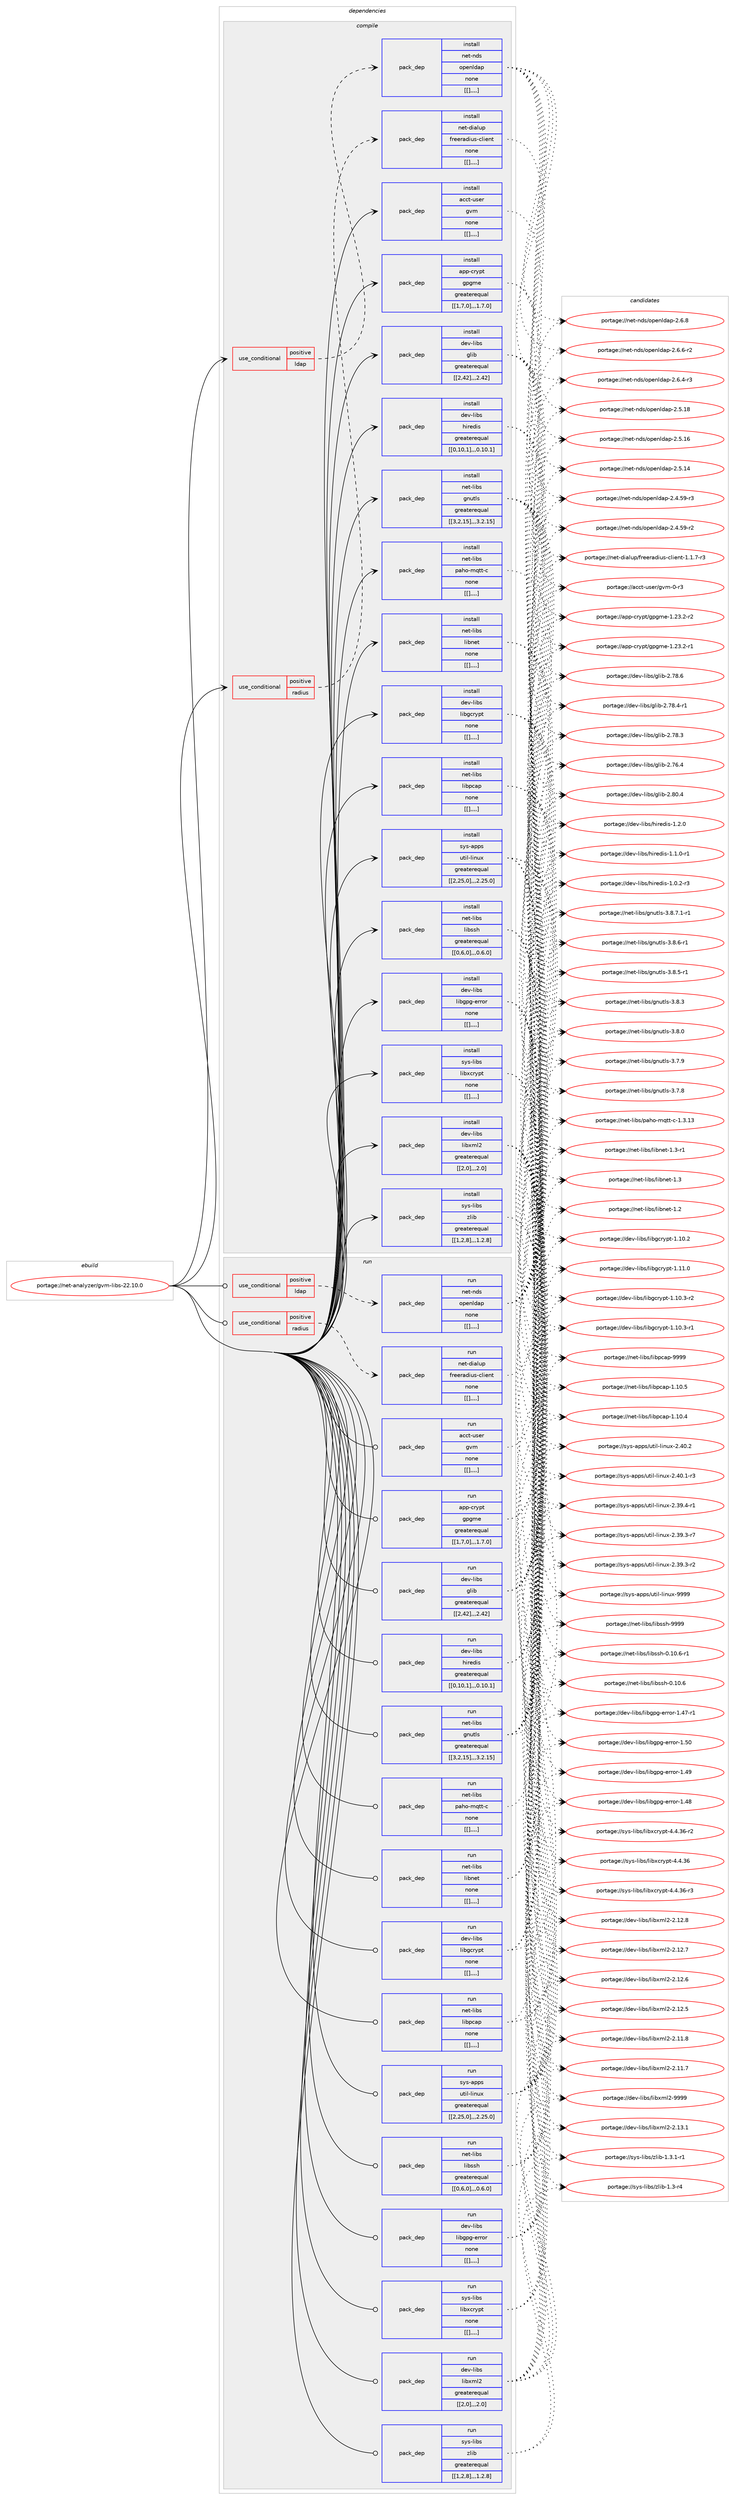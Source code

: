 digraph prolog {

# *************
# Graph options
# *************

newrank=true;
concentrate=true;
compound=true;
graph [rankdir=LR,fontname=Helvetica,fontsize=10,ranksep=1.5];#, ranksep=2.5, nodesep=0.2];
edge  [arrowhead=vee];
node  [fontname=Helvetica,fontsize=10];

# **********
# The ebuild
# **********

subgraph cluster_leftcol {
color=gray;
label=<<i>ebuild</i>>;
id [label="portage://net-analyzer/gvm-libs-22.10.0", color=red, width=4, href="../net-analyzer/gvm-libs-22.10.0.svg"];
}

# ****************
# The dependencies
# ****************

subgraph cluster_midcol {
color=gray;
label=<<i>dependencies</i>>;
subgraph cluster_compile {
fillcolor="#eeeeee";
style=filled;
label=<<i>compile</i>>;
subgraph cond91432 {
dependency355752 [label=<<TABLE BORDER="0" CELLBORDER="1" CELLSPACING="0" CELLPADDING="4"><TR><TD ROWSPAN="3" CELLPADDING="10">use_conditional</TD></TR><TR><TD>positive</TD></TR><TR><TD>ldap</TD></TR></TABLE>>, shape=none, color=red];
subgraph pack261611 {
dependency355753 [label=<<TABLE BORDER="0" CELLBORDER="1" CELLSPACING="0" CELLPADDING="4" WIDTH="220"><TR><TD ROWSPAN="6" CELLPADDING="30">pack_dep</TD></TR><TR><TD WIDTH="110">install</TD></TR><TR><TD>net-nds</TD></TR><TR><TD>openldap</TD></TR><TR><TD>none</TD></TR><TR><TD>[[],,,,]</TD></TR></TABLE>>, shape=none, color=blue];
}
dependency355752:e -> dependency355753:w [weight=20,style="dashed",arrowhead="vee"];
}
id:e -> dependency355752:w [weight=20,style="solid",arrowhead="vee"];
subgraph cond91433 {
dependency355754 [label=<<TABLE BORDER="0" CELLBORDER="1" CELLSPACING="0" CELLPADDING="4"><TR><TD ROWSPAN="3" CELLPADDING="10">use_conditional</TD></TR><TR><TD>positive</TD></TR><TR><TD>radius</TD></TR></TABLE>>, shape=none, color=red];
subgraph pack261612 {
dependency355755 [label=<<TABLE BORDER="0" CELLBORDER="1" CELLSPACING="0" CELLPADDING="4" WIDTH="220"><TR><TD ROWSPAN="6" CELLPADDING="30">pack_dep</TD></TR><TR><TD WIDTH="110">install</TD></TR><TR><TD>net-dialup</TD></TR><TR><TD>freeradius-client</TD></TR><TR><TD>none</TD></TR><TR><TD>[[],,,,]</TD></TR></TABLE>>, shape=none, color=blue];
}
dependency355754:e -> dependency355755:w [weight=20,style="dashed",arrowhead="vee"];
}
id:e -> dependency355754:w [weight=20,style="solid",arrowhead="vee"];
subgraph pack261613 {
dependency355756 [label=<<TABLE BORDER="0" CELLBORDER="1" CELLSPACING="0" CELLPADDING="4" WIDTH="220"><TR><TD ROWSPAN="6" CELLPADDING="30">pack_dep</TD></TR><TR><TD WIDTH="110">install</TD></TR><TR><TD>acct-user</TD></TR><TR><TD>gvm</TD></TR><TR><TD>none</TD></TR><TR><TD>[[],,,,]</TD></TR></TABLE>>, shape=none, color=blue];
}
id:e -> dependency355756:w [weight=20,style="solid",arrowhead="vee"];
subgraph pack261614 {
dependency355757 [label=<<TABLE BORDER="0" CELLBORDER="1" CELLSPACING="0" CELLPADDING="4" WIDTH="220"><TR><TD ROWSPAN="6" CELLPADDING="30">pack_dep</TD></TR><TR><TD WIDTH="110">install</TD></TR><TR><TD>app-crypt</TD></TR><TR><TD>gpgme</TD></TR><TR><TD>greaterequal</TD></TR><TR><TD>[[1,7,0],,,1.7.0]</TD></TR></TABLE>>, shape=none, color=blue];
}
id:e -> dependency355757:w [weight=20,style="solid",arrowhead="vee"];
subgraph pack261615 {
dependency355758 [label=<<TABLE BORDER="0" CELLBORDER="1" CELLSPACING="0" CELLPADDING="4" WIDTH="220"><TR><TD ROWSPAN="6" CELLPADDING="30">pack_dep</TD></TR><TR><TD WIDTH="110">install</TD></TR><TR><TD>dev-libs</TD></TR><TR><TD>glib</TD></TR><TR><TD>greaterequal</TD></TR><TR><TD>[[2,42],,,2.42]</TD></TR></TABLE>>, shape=none, color=blue];
}
id:e -> dependency355758:w [weight=20,style="solid",arrowhead="vee"];
subgraph pack261616 {
dependency355759 [label=<<TABLE BORDER="0" CELLBORDER="1" CELLSPACING="0" CELLPADDING="4" WIDTH="220"><TR><TD ROWSPAN="6" CELLPADDING="30">pack_dep</TD></TR><TR><TD WIDTH="110">install</TD></TR><TR><TD>dev-libs</TD></TR><TR><TD>hiredis</TD></TR><TR><TD>greaterequal</TD></TR><TR><TD>[[0,10,1],,,0.10.1]</TD></TR></TABLE>>, shape=none, color=blue];
}
id:e -> dependency355759:w [weight=20,style="solid",arrowhead="vee"];
subgraph pack261617 {
dependency355760 [label=<<TABLE BORDER="0" CELLBORDER="1" CELLSPACING="0" CELLPADDING="4" WIDTH="220"><TR><TD ROWSPAN="6" CELLPADDING="30">pack_dep</TD></TR><TR><TD WIDTH="110">install</TD></TR><TR><TD>dev-libs</TD></TR><TR><TD>libgcrypt</TD></TR><TR><TD>none</TD></TR><TR><TD>[[],,,,]</TD></TR></TABLE>>, shape=none, color=blue];
}
id:e -> dependency355760:w [weight=20,style="solid",arrowhead="vee"];
subgraph pack261618 {
dependency355761 [label=<<TABLE BORDER="0" CELLBORDER="1" CELLSPACING="0" CELLPADDING="4" WIDTH="220"><TR><TD ROWSPAN="6" CELLPADDING="30">pack_dep</TD></TR><TR><TD WIDTH="110">install</TD></TR><TR><TD>dev-libs</TD></TR><TR><TD>libgpg-error</TD></TR><TR><TD>none</TD></TR><TR><TD>[[],,,,]</TD></TR></TABLE>>, shape=none, color=blue];
}
id:e -> dependency355761:w [weight=20,style="solid",arrowhead="vee"];
subgraph pack261619 {
dependency355762 [label=<<TABLE BORDER="0" CELLBORDER="1" CELLSPACING="0" CELLPADDING="4" WIDTH="220"><TR><TD ROWSPAN="6" CELLPADDING="30">pack_dep</TD></TR><TR><TD WIDTH="110">install</TD></TR><TR><TD>dev-libs</TD></TR><TR><TD>libxml2</TD></TR><TR><TD>greaterequal</TD></TR><TR><TD>[[2,0],,,2.0]</TD></TR></TABLE>>, shape=none, color=blue];
}
id:e -> dependency355762:w [weight=20,style="solid",arrowhead="vee"];
subgraph pack261620 {
dependency355763 [label=<<TABLE BORDER="0" CELLBORDER="1" CELLSPACING="0" CELLPADDING="4" WIDTH="220"><TR><TD ROWSPAN="6" CELLPADDING="30">pack_dep</TD></TR><TR><TD WIDTH="110">install</TD></TR><TR><TD>net-libs</TD></TR><TR><TD>gnutls</TD></TR><TR><TD>greaterequal</TD></TR><TR><TD>[[3,2,15],,,3.2.15]</TD></TR></TABLE>>, shape=none, color=blue];
}
id:e -> dependency355763:w [weight=20,style="solid",arrowhead="vee"];
subgraph pack261621 {
dependency355764 [label=<<TABLE BORDER="0" CELLBORDER="1" CELLSPACING="0" CELLPADDING="4" WIDTH="220"><TR><TD ROWSPAN="6" CELLPADDING="30">pack_dep</TD></TR><TR><TD WIDTH="110">install</TD></TR><TR><TD>net-libs</TD></TR><TR><TD>libnet</TD></TR><TR><TD>none</TD></TR><TR><TD>[[],,,,]</TD></TR></TABLE>>, shape=none, color=blue];
}
id:e -> dependency355764:w [weight=20,style="solid",arrowhead="vee"];
subgraph pack261622 {
dependency355765 [label=<<TABLE BORDER="0" CELLBORDER="1" CELLSPACING="0" CELLPADDING="4" WIDTH="220"><TR><TD ROWSPAN="6" CELLPADDING="30">pack_dep</TD></TR><TR><TD WIDTH="110">install</TD></TR><TR><TD>net-libs</TD></TR><TR><TD>libpcap</TD></TR><TR><TD>none</TD></TR><TR><TD>[[],,,,]</TD></TR></TABLE>>, shape=none, color=blue];
}
id:e -> dependency355765:w [weight=20,style="solid",arrowhead="vee"];
subgraph pack261623 {
dependency355766 [label=<<TABLE BORDER="0" CELLBORDER="1" CELLSPACING="0" CELLPADDING="4" WIDTH="220"><TR><TD ROWSPAN="6" CELLPADDING="30">pack_dep</TD></TR><TR><TD WIDTH="110">install</TD></TR><TR><TD>net-libs</TD></TR><TR><TD>libssh</TD></TR><TR><TD>greaterequal</TD></TR><TR><TD>[[0,6,0],,,0.6.0]</TD></TR></TABLE>>, shape=none, color=blue];
}
id:e -> dependency355766:w [weight=20,style="solid",arrowhead="vee"];
subgraph pack261624 {
dependency355767 [label=<<TABLE BORDER="0" CELLBORDER="1" CELLSPACING="0" CELLPADDING="4" WIDTH="220"><TR><TD ROWSPAN="6" CELLPADDING="30">pack_dep</TD></TR><TR><TD WIDTH="110">install</TD></TR><TR><TD>net-libs</TD></TR><TR><TD>paho-mqtt-c</TD></TR><TR><TD>none</TD></TR><TR><TD>[[],,,,]</TD></TR></TABLE>>, shape=none, color=blue];
}
id:e -> dependency355767:w [weight=20,style="solid",arrowhead="vee"];
subgraph pack261625 {
dependency355768 [label=<<TABLE BORDER="0" CELLBORDER="1" CELLSPACING="0" CELLPADDING="4" WIDTH="220"><TR><TD ROWSPAN="6" CELLPADDING="30">pack_dep</TD></TR><TR><TD WIDTH="110">install</TD></TR><TR><TD>sys-apps</TD></TR><TR><TD>util-linux</TD></TR><TR><TD>greaterequal</TD></TR><TR><TD>[[2,25,0],,,2.25.0]</TD></TR></TABLE>>, shape=none, color=blue];
}
id:e -> dependency355768:w [weight=20,style="solid",arrowhead="vee"];
subgraph pack261626 {
dependency355769 [label=<<TABLE BORDER="0" CELLBORDER="1" CELLSPACING="0" CELLPADDING="4" WIDTH="220"><TR><TD ROWSPAN="6" CELLPADDING="30">pack_dep</TD></TR><TR><TD WIDTH="110">install</TD></TR><TR><TD>sys-libs</TD></TR><TR><TD>libxcrypt</TD></TR><TR><TD>none</TD></TR><TR><TD>[[],,,,]</TD></TR></TABLE>>, shape=none, color=blue];
}
id:e -> dependency355769:w [weight=20,style="solid",arrowhead="vee"];
subgraph pack261627 {
dependency355770 [label=<<TABLE BORDER="0" CELLBORDER="1" CELLSPACING="0" CELLPADDING="4" WIDTH="220"><TR><TD ROWSPAN="6" CELLPADDING="30">pack_dep</TD></TR><TR><TD WIDTH="110">install</TD></TR><TR><TD>sys-libs</TD></TR><TR><TD>zlib</TD></TR><TR><TD>greaterequal</TD></TR><TR><TD>[[1,2,8],,,1.2.8]</TD></TR></TABLE>>, shape=none, color=blue];
}
id:e -> dependency355770:w [weight=20,style="solid",arrowhead="vee"];
}
subgraph cluster_compileandrun {
fillcolor="#eeeeee";
style=filled;
label=<<i>compile and run</i>>;
}
subgraph cluster_run {
fillcolor="#eeeeee";
style=filled;
label=<<i>run</i>>;
subgraph cond91434 {
dependency355771 [label=<<TABLE BORDER="0" CELLBORDER="1" CELLSPACING="0" CELLPADDING="4"><TR><TD ROWSPAN="3" CELLPADDING="10">use_conditional</TD></TR><TR><TD>positive</TD></TR><TR><TD>ldap</TD></TR></TABLE>>, shape=none, color=red];
subgraph pack261628 {
dependency355772 [label=<<TABLE BORDER="0" CELLBORDER="1" CELLSPACING="0" CELLPADDING="4" WIDTH="220"><TR><TD ROWSPAN="6" CELLPADDING="30">pack_dep</TD></TR><TR><TD WIDTH="110">run</TD></TR><TR><TD>net-nds</TD></TR><TR><TD>openldap</TD></TR><TR><TD>none</TD></TR><TR><TD>[[],,,,]</TD></TR></TABLE>>, shape=none, color=blue];
}
dependency355771:e -> dependency355772:w [weight=20,style="dashed",arrowhead="vee"];
}
id:e -> dependency355771:w [weight=20,style="solid",arrowhead="odot"];
subgraph cond91435 {
dependency355773 [label=<<TABLE BORDER="0" CELLBORDER="1" CELLSPACING="0" CELLPADDING="4"><TR><TD ROWSPAN="3" CELLPADDING="10">use_conditional</TD></TR><TR><TD>positive</TD></TR><TR><TD>radius</TD></TR></TABLE>>, shape=none, color=red];
subgraph pack261629 {
dependency355774 [label=<<TABLE BORDER="0" CELLBORDER="1" CELLSPACING="0" CELLPADDING="4" WIDTH="220"><TR><TD ROWSPAN="6" CELLPADDING="30">pack_dep</TD></TR><TR><TD WIDTH="110">run</TD></TR><TR><TD>net-dialup</TD></TR><TR><TD>freeradius-client</TD></TR><TR><TD>none</TD></TR><TR><TD>[[],,,,]</TD></TR></TABLE>>, shape=none, color=blue];
}
dependency355773:e -> dependency355774:w [weight=20,style="dashed",arrowhead="vee"];
}
id:e -> dependency355773:w [weight=20,style="solid",arrowhead="odot"];
subgraph pack261630 {
dependency355775 [label=<<TABLE BORDER="0" CELLBORDER="1" CELLSPACING="0" CELLPADDING="4" WIDTH="220"><TR><TD ROWSPAN="6" CELLPADDING="30">pack_dep</TD></TR><TR><TD WIDTH="110">run</TD></TR><TR><TD>acct-user</TD></TR><TR><TD>gvm</TD></TR><TR><TD>none</TD></TR><TR><TD>[[],,,,]</TD></TR></TABLE>>, shape=none, color=blue];
}
id:e -> dependency355775:w [weight=20,style="solid",arrowhead="odot"];
subgraph pack261631 {
dependency355776 [label=<<TABLE BORDER="0" CELLBORDER="1" CELLSPACING="0" CELLPADDING="4" WIDTH="220"><TR><TD ROWSPAN="6" CELLPADDING="30">pack_dep</TD></TR><TR><TD WIDTH="110">run</TD></TR><TR><TD>app-crypt</TD></TR><TR><TD>gpgme</TD></TR><TR><TD>greaterequal</TD></TR><TR><TD>[[1,7,0],,,1.7.0]</TD></TR></TABLE>>, shape=none, color=blue];
}
id:e -> dependency355776:w [weight=20,style="solid",arrowhead="odot"];
subgraph pack261632 {
dependency355777 [label=<<TABLE BORDER="0" CELLBORDER="1" CELLSPACING="0" CELLPADDING="4" WIDTH="220"><TR><TD ROWSPAN="6" CELLPADDING="30">pack_dep</TD></TR><TR><TD WIDTH="110">run</TD></TR><TR><TD>dev-libs</TD></TR><TR><TD>glib</TD></TR><TR><TD>greaterequal</TD></TR><TR><TD>[[2,42],,,2.42]</TD></TR></TABLE>>, shape=none, color=blue];
}
id:e -> dependency355777:w [weight=20,style="solid",arrowhead="odot"];
subgraph pack261633 {
dependency355778 [label=<<TABLE BORDER="0" CELLBORDER="1" CELLSPACING="0" CELLPADDING="4" WIDTH="220"><TR><TD ROWSPAN="6" CELLPADDING="30">pack_dep</TD></TR><TR><TD WIDTH="110">run</TD></TR><TR><TD>dev-libs</TD></TR><TR><TD>hiredis</TD></TR><TR><TD>greaterequal</TD></TR><TR><TD>[[0,10,1],,,0.10.1]</TD></TR></TABLE>>, shape=none, color=blue];
}
id:e -> dependency355778:w [weight=20,style="solid",arrowhead="odot"];
subgraph pack261634 {
dependency355779 [label=<<TABLE BORDER="0" CELLBORDER="1" CELLSPACING="0" CELLPADDING="4" WIDTH="220"><TR><TD ROWSPAN="6" CELLPADDING="30">pack_dep</TD></TR><TR><TD WIDTH="110">run</TD></TR><TR><TD>dev-libs</TD></TR><TR><TD>libgcrypt</TD></TR><TR><TD>none</TD></TR><TR><TD>[[],,,,]</TD></TR></TABLE>>, shape=none, color=blue];
}
id:e -> dependency355779:w [weight=20,style="solid",arrowhead="odot"];
subgraph pack261635 {
dependency355780 [label=<<TABLE BORDER="0" CELLBORDER="1" CELLSPACING="0" CELLPADDING="4" WIDTH="220"><TR><TD ROWSPAN="6" CELLPADDING="30">pack_dep</TD></TR><TR><TD WIDTH="110">run</TD></TR><TR><TD>dev-libs</TD></TR><TR><TD>libgpg-error</TD></TR><TR><TD>none</TD></TR><TR><TD>[[],,,,]</TD></TR></TABLE>>, shape=none, color=blue];
}
id:e -> dependency355780:w [weight=20,style="solid",arrowhead="odot"];
subgraph pack261636 {
dependency355781 [label=<<TABLE BORDER="0" CELLBORDER="1" CELLSPACING="0" CELLPADDING="4" WIDTH="220"><TR><TD ROWSPAN="6" CELLPADDING="30">pack_dep</TD></TR><TR><TD WIDTH="110">run</TD></TR><TR><TD>dev-libs</TD></TR><TR><TD>libxml2</TD></TR><TR><TD>greaterequal</TD></TR><TR><TD>[[2,0],,,2.0]</TD></TR></TABLE>>, shape=none, color=blue];
}
id:e -> dependency355781:w [weight=20,style="solid",arrowhead="odot"];
subgraph pack261637 {
dependency355782 [label=<<TABLE BORDER="0" CELLBORDER="1" CELLSPACING="0" CELLPADDING="4" WIDTH="220"><TR><TD ROWSPAN="6" CELLPADDING="30">pack_dep</TD></TR><TR><TD WIDTH="110">run</TD></TR><TR><TD>net-libs</TD></TR><TR><TD>gnutls</TD></TR><TR><TD>greaterequal</TD></TR><TR><TD>[[3,2,15],,,3.2.15]</TD></TR></TABLE>>, shape=none, color=blue];
}
id:e -> dependency355782:w [weight=20,style="solid",arrowhead="odot"];
subgraph pack261638 {
dependency355783 [label=<<TABLE BORDER="0" CELLBORDER="1" CELLSPACING="0" CELLPADDING="4" WIDTH="220"><TR><TD ROWSPAN="6" CELLPADDING="30">pack_dep</TD></TR><TR><TD WIDTH="110">run</TD></TR><TR><TD>net-libs</TD></TR><TR><TD>libnet</TD></TR><TR><TD>none</TD></TR><TR><TD>[[],,,,]</TD></TR></TABLE>>, shape=none, color=blue];
}
id:e -> dependency355783:w [weight=20,style="solid",arrowhead="odot"];
subgraph pack261639 {
dependency355784 [label=<<TABLE BORDER="0" CELLBORDER="1" CELLSPACING="0" CELLPADDING="4" WIDTH="220"><TR><TD ROWSPAN="6" CELLPADDING="30">pack_dep</TD></TR><TR><TD WIDTH="110">run</TD></TR><TR><TD>net-libs</TD></TR><TR><TD>libpcap</TD></TR><TR><TD>none</TD></TR><TR><TD>[[],,,,]</TD></TR></TABLE>>, shape=none, color=blue];
}
id:e -> dependency355784:w [weight=20,style="solid",arrowhead="odot"];
subgraph pack261640 {
dependency355785 [label=<<TABLE BORDER="0" CELLBORDER="1" CELLSPACING="0" CELLPADDING="4" WIDTH="220"><TR><TD ROWSPAN="6" CELLPADDING="30">pack_dep</TD></TR><TR><TD WIDTH="110">run</TD></TR><TR><TD>net-libs</TD></TR><TR><TD>libssh</TD></TR><TR><TD>greaterequal</TD></TR><TR><TD>[[0,6,0],,,0.6.0]</TD></TR></TABLE>>, shape=none, color=blue];
}
id:e -> dependency355785:w [weight=20,style="solid",arrowhead="odot"];
subgraph pack261641 {
dependency355786 [label=<<TABLE BORDER="0" CELLBORDER="1" CELLSPACING="0" CELLPADDING="4" WIDTH="220"><TR><TD ROWSPAN="6" CELLPADDING="30">pack_dep</TD></TR><TR><TD WIDTH="110">run</TD></TR><TR><TD>net-libs</TD></TR><TR><TD>paho-mqtt-c</TD></TR><TR><TD>none</TD></TR><TR><TD>[[],,,,]</TD></TR></TABLE>>, shape=none, color=blue];
}
id:e -> dependency355786:w [weight=20,style="solid",arrowhead="odot"];
subgraph pack261642 {
dependency355787 [label=<<TABLE BORDER="0" CELLBORDER="1" CELLSPACING="0" CELLPADDING="4" WIDTH="220"><TR><TD ROWSPAN="6" CELLPADDING="30">pack_dep</TD></TR><TR><TD WIDTH="110">run</TD></TR><TR><TD>sys-apps</TD></TR><TR><TD>util-linux</TD></TR><TR><TD>greaterequal</TD></TR><TR><TD>[[2,25,0],,,2.25.0]</TD></TR></TABLE>>, shape=none, color=blue];
}
id:e -> dependency355787:w [weight=20,style="solid",arrowhead="odot"];
subgraph pack261643 {
dependency355788 [label=<<TABLE BORDER="0" CELLBORDER="1" CELLSPACING="0" CELLPADDING="4" WIDTH="220"><TR><TD ROWSPAN="6" CELLPADDING="30">pack_dep</TD></TR><TR><TD WIDTH="110">run</TD></TR><TR><TD>sys-libs</TD></TR><TR><TD>libxcrypt</TD></TR><TR><TD>none</TD></TR><TR><TD>[[],,,,]</TD></TR></TABLE>>, shape=none, color=blue];
}
id:e -> dependency355788:w [weight=20,style="solid",arrowhead="odot"];
subgraph pack261644 {
dependency355789 [label=<<TABLE BORDER="0" CELLBORDER="1" CELLSPACING="0" CELLPADDING="4" WIDTH="220"><TR><TD ROWSPAN="6" CELLPADDING="30">pack_dep</TD></TR><TR><TD WIDTH="110">run</TD></TR><TR><TD>sys-libs</TD></TR><TR><TD>zlib</TD></TR><TR><TD>greaterequal</TD></TR><TR><TD>[[1,2,8],,,1.2.8]</TD></TR></TABLE>>, shape=none, color=blue];
}
id:e -> dependency355789:w [weight=20,style="solid",arrowhead="odot"];
}
}

# **************
# The candidates
# **************

subgraph cluster_choices {
rank=same;
color=gray;
label=<<i>candidates</i>>;

subgraph choice261611 {
color=black;
nodesep=1;
choice110101116451101001154711111210111010810097112455046544656 [label="portage://net-nds/openldap-2.6.8", color=red, width=4,href="../net-nds/openldap-2.6.8.svg"];
choice1101011164511010011547111112101110108100971124550465446544511450 [label="portage://net-nds/openldap-2.6.6-r2", color=red, width=4,href="../net-nds/openldap-2.6.6-r2.svg"];
choice1101011164511010011547111112101110108100971124550465446524511451 [label="portage://net-nds/openldap-2.6.4-r3", color=red, width=4,href="../net-nds/openldap-2.6.4-r3.svg"];
choice11010111645110100115471111121011101081009711245504653464956 [label="portage://net-nds/openldap-2.5.18", color=red, width=4,href="../net-nds/openldap-2.5.18.svg"];
choice11010111645110100115471111121011101081009711245504653464954 [label="portage://net-nds/openldap-2.5.16", color=red, width=4,href="../net-nds/openldap-2.5.16.svg"];
choice11010111645110100115471111121011101081009711245504653464952 [label="portage://net-nds/openldap-2.5.14", color=red, width=4,href="../net-nds/openldap-2.5.14.svg"];
choice110101116451101001154711111210111010810097112455046524653574511451 [label="portage://net-nds/openldap-2.4.59-r3", color=red, width=4,href="../net-nds/openldap-2.4.59-r3.svg"];
choice110101116451101001154711111210111010810097112455046524653574511450 [label="portage://net-nds/openldap-2.4.59-r2", color=red, width=4,href="../net-nds/openldap-2.4.59-r2.svg"];
dependency355753:e -> choice110101116451101001154711111210111010810097112455046544656:w [style=dotted,weight="100"];
dependency355753:e -> choice1101011164511010011547111112101110108100971124550465446544511450:w [style=dotted,weight="100"];
dependency355753:e -> choice1101011164511010011547111112101110108100971124550465446524511451:w [style=dotted,weight="100"];
dependency355753:e -> choice11010111645110100115471111121011101081009711245504653464956:w [style=dotted,weight="100"];
dependency355753:e -> choice11010111645110100115471111121011101081009711245504653464954:w [style=dotted,weight="100"];
dependency355753:e -> choice11010111645110100115471111121011101081009711245504653464952:w [style=dotted,weight="100"];
dependency355753:e -> choice110101116451101001154711111210111010810097112455046524653574511451:w [style=dotted,weight="100"];
dependency355753:e -> choice110101116451101001154711111210111010810097112455046524653574511450:w [style=dotted,weight="100"];
}
subgraph choice261612 {
color=black;
nodesep=1;
choice1101011164510010597108117112471021141011011149710010511711545991081051011101164549464946554511451 [label="portage://net-dialup/freeradius-client-1.1.7-r3", color=red, width=4,href="../net-dialup/freeradius-client-1.1.7-r3.svg"];
dependency355755:e -> choice1101011164510010597108117112471021141011011149710010511711545991081051011101164549464946554511451:w [style=dotted,weight="100"];
}
subgraph choice261613 {
color=black;
nodesep=1;
choice979999116451171151011144710311810945484511451 [label="portage://acct-user/gvm-0-r3", color=red, width=4,href="../acct-user/gvm-0-r3.svg"];
dependency355756:e -> choice979999116451171151011144710311810945484511451:w [style=dotted,weight="100"];
}
subgraph choice261614 {
color=black;
nodesep=1;
choice97112112459911412111211647103112103109101454946505146504511450 [label="portage://app-crypt/gpgme-1.23.2-r2", color=red, width=4,href="../app-crypt/gpgme-1.23.2-r2.svg"];
choice97112112459911412111211647103112103109101454946505146504511449 [label="portage://app-crypt/gpgme-1.23.2-r1", color=red, width=4,href="../app-crypt/gpgme-1.23.2-r1.svg"];
dependency355757:e -> choice97112112459911412111211647103112103109101454946505146504511450:w [style=dotted,weight="100"];
dependency355757:e -> choice97112112459911412111211647103112103109101454946505146504511449:w [style=dotted,weight="100"];
}
subgraph choice261615 {
color=black;
nodesep=1;
choice1001011184510810598115471031081059845504656484652 [label="portage://dev-libs/glib-2.80.4", color=red, width=4,href="../dev-libs/glib-2.80.4.svg"];
choice1001011184510810598115471031081059845504655564654 [label="portage://dev-libs/glib-2.78.6", color=red, width=4,href="../dev-libs/glib-2.78.6.svg"];
choice10010111845108105981154710310810598455046555646524511449 [label="portage://dev-libs/glib-2.78.4-r1", color=red, width=4,href="../dev-libs/glib-2.78.4-r1.svg"];
choice1001011184510810598115471031081059845504655564651 [label="portage://dev-libs/glib-2.78.3", color=red, width=4,href="../dev-libs/glib-2.78.3.svg"];
choice1001011184510810598115471031081059845504655544652 [label="portage://dev-libs/glib-2.76.4", color=red, width=4,href="../dev-libs/glib-2.76.4.svg"];
dependency355758:e -> choice1001011184510810598115471031081059845504656484652:w [style=dotted,weight="100"];
dependency355758:e -> choice1001011184510810598115471031081059845504655564654:w [style=dotted,weight="100"];
dependency355758:e -> choice10010111845108105981154710310810598455046555646524511449:w [style=dotted,weight="100"];
dependency355758:e -> choice1001011184510810598115471031081059845504655564651:w [style=dotted,weight="100"];
dependency355758:e -> choice1001011184510810598115471031081059845504655544652:w [style=dotted,weight="100"];
}
subgraph choice261616 {
color=black;
nodesep=1;
choice100101118451081059811547104105114101100105115454946504648 [label="portage://dev-libs/hiredis-1.2.0", color=red, width=4,href="../dev-libs/hiredis-1.2.0.svg"];
choice1001011184510810598115471041051141011001051154549464946484511449 [label="portage://dev-libs/hiredis-1.1.0-r1", color=red, width=4,href="../dev-libs/hiredis-1.1.0-r1.svg"];
choice1001011184510810598115471041051141011001051154549464846504511451 [label="portage://dev-libs/hiredis-1.0.2-r3", color=red, width=4,href="../dev-libs/hiredis-1.0.2-r3.svg"];
dependency355759:e -> choice100101118451081059811547104105114101100105115454946504648:w [style=dotted,weight="100"];
dependency355759:e -> choice1001011184510810598115471041051141011001051154549464946484511449:w [style=dotted,weight="100"];
dependency355759:e -> choice1001011184510810598115471041051141011001051154549464846504511451:w [style=dotted,weight="100"];
}
subgraph choice261617 {
color=black;
nodesep=1;
choice100101118451081059811547108105981039911412111211645494649494648 [label="portage://dev-libs/libgcrypt-1.11.0", color=red, width=4,href="../dev-libs/libgcrypt-1.11.0.svg"];
choice1001011184510810598115471081059810399114121112116454946494846514511450 [label="portage://dev-libs/libgcrypt-1.10.3-r2", color=red, width=4,href="../dev-libs/libgcrypt-1.10.3-r2.svg"];
choice1001011184510810598115471081059810399114121112116454946494846514511449 [label="portage://dev-libs/libgcrypt-1.10.3-r1", color=red, width=4,href="../dev-libs/libgcrypt-1.10.3-r1.svg"];
choice100101118451081059811547108105981039911412111211645494649484650 [label="portage://dev-libs/libgcrypt-1.10.2", color=red, width=4,href="../dev-libs/libgcrypt-1.10.2.svg"];
dependency355760:e -> choice100101118451081059811547108105981039911412111211645494649494648:w [style=dotted,weight="100"];
dependency355760:e -> choice1001011184510810598115471081059810399114121112116454946494846514511450:w [style=dotted,weight="100"];
dependency355760:e -> choice1001011184510810598115471081059810399114121112116454946494846514511449:w [style=dotted,weight="100"];
dependency355760:e -> choice100101118451081059811547108105981039911412111211645494649484650:w [style=dotted,weight="100"];
}
subgraph choice261618 {
color=black;
nodesep=1;
choice10010111845108105981154710810598103112103451011141141111144549465348 [label="portage://dev-libs/libgpg-error-1.50", color=red, width=4,href="../dev-libs/libgpg-error-1.50.svg"];
choice10010111845108105981154710810598103112103451011141141111144549465257 [label="portage://dev-libs/libgpg-error-1.49", color=red, width=4,href="../dev-libs/libgpg-error-1.49.svg"];
choice10010111845108105981154710810598103112103451011141141111144549465256 [label="portage://dev-libs/libgpg-error-1.48", color=red, width=4,href="../dev-libs/libgpg-error-1.48.svg"];
choice100101118451081059811547108105981031121034510111411411111445494652554511449 [label="portage://dev-libs/libgpg-error-1.47-r1", color=red, width=4,href="../dev-libs/libgpg-error-1.47-r1.svg"];
dependency355761:e -> choice10010111845108105981154710810598103112103451011141141111144549465348:w [style=dotted,weight="100"];
dependency355761:e -> choice10010111845108105981154710810598103112103451011141141111144549465257:w [style=dotted,weight="100"];
dependency355761:e -> choice10010111845108105981154710810598103112103451011141141111144549465256:w [style=dotted,weight="100"];
dependency355761:e -> choice100101118451081059811547108105981031121034510111411411111445494652554511449:w [style=dotted,weight="100"];
}
subgraph choice261619 {
color=black;
nodesep=1;
choice10010111845108105981154710810598120109108504557575757 [label="portage://dev-libs/libxml2-9999", color=red, width=4,href="../dev-libs/libxml2-9999.svg"];
choice100101118451081059811547108105981201091085045504649514649 [label="portage://dev-libs/libxml2-2.13.1", color=red, width=4,href="../dev-libs/libxml2-2.13.1.svg"];
choice100101118451081059811547108105981201091085045504649504656 [label="portage://dev-libs/libxml2-2.12.8", color=red, width=4,href="../dev-libs/libxml2-2.12.8.svg"];
choice100101118451081059811547108105981201091085045504649504655 [label="portage://dev-libs/libxml2-2.12.7", color=red, width=4,href="../dev-libs/libxml2-2.12.7.svg"];
choice100101118451081059811547108105981201091085045504649504654 [label="portage://dev-libs/libxml2-2.12.6", color=red, width=4,href="../dev-libs/libxml2-2.12.6.svg"];
choice100101118451081059811547108105981201091085045504649504653 [label="portage://dev-libs/libxml2-2.12.5", color=red, width=4,href="../dev-libs/libxml2-2.12.5.svg"];
choice100101118451081059811547108105981201091085045504649494656 [label="portage://dev-libs/libxml2-2.11.8", color=red, width=4,href="../dev-libs/libxml2-2.11.8.svg"];
choice100101118451081059811547108105981201091085045504649494655 [label="portage://dev-libs/libxml2-2.11.7", color=red, width=4,href="../dev-libs/libxml2-2.11.7.svg"];
dependency355762:e -> choice10010111845108105981154710810598120109108504557575757:w [style=dotted,weight="100"];
dependency355762:e -> choice100101118451081059811547108105981201091085045504649514649:w [style=dotted,weight="100"];
dependency355762:e -> choice100101118451081059811547108105981201091085045504649504656:w [style=dotted,weight="100"];
dependency355762:e -> choice100101118451081059811547108105981201091085045504649504655:w [style=dotted,weight="100"];
dependency355762:e -> choice100101118451081059811547108105981201091085045504649504654:w [style=dotted,weight="100"];
dependency355762:e -> choice100101118451081059811547108105981201091085045504649504653:w [style=dotted,weight="100"];
dependency355762:e -> choice100101118451081059811547108105981201091085045504649494656:w [style=dotted,weight="100"];
dependency355762:e -> choice100101118451081059811547108105981201091085045504649494655:w [style=dotted,weight="100"];
}
subgraph choice261620 {
color=black;
nodesep=1;
choice11010111645108105981154710311011711610811545514656465546494511449 [label="portage://net-libs/gnutls-3.8.7.1-r1", color=red, width=4,href="../net-libs/gnutls-3.8.7.1-r1.svg"];
choice1101011164510810598115471031101171161081154551465646544511449 [label="portage://net-libs/gnutls-3.8.6-r1", color=red, width=4,href="../net-libs/gnutls-3.8.6-r1.svg"];
choice1101011164510810598115471031101171161081154551465646534511449 [label="portage://net-libs/gnutls-3.8.5-r1", color=red, width=4,href="../net-libs/gnutls-3.8.5-r1.svg"];
choice110101116451081059811547103110117116108115455146564651 [label="portage://net-libs/gnutls-3.8.3", color=red, width=4,href="../net-libs/gnutls-3.8.3.svg"];
choice110101116451081059811547103110117116108115455146564648 [label="portage://net-libs/gnutls-3.8.0", color=red, width=4,href="../net-libs/gnutls-3.8.0.svg"];
choice110101116451081059811547103110117116108115455146554657 [label="portage://net-libs/gnutls-3.7.9", color=red, width=4,href="../net-libs/gnutls-3.7.9.svg"];
choice110101116451081059811547103110117116108115455146554656 [label="portage://net-libs/gnutls-3.7.8", color=red, width=4,href="../net-libs/gnutls-3.7.8.svg"];
dependency355763:e -> choice11010111645108105981154710311011711610811545514656465546494511449:w [style=dotted,weight="100"];
dependency355763:e -> choice1101011164510810598115471031101171161081154551465646544511449:w [style=dotted,weight="100"];
dependency355763:e -> choice1101011164510810598115471031101171161081154551465646534511449:w [style=dotted,weight="100"];
dependency355763:e -> choice110101116451081059811547103110117116108115455146564651:w [style=dotted,weight="100"];
dependency355763:e -> choice110101116451081059811547103110117116108115455146564648:w [style=dotted,weight="100"];
dependency355763:e -> choice110101116451081059811547103110117116108115455146554657:w [style=dotted,weight="100"];
dependency355763:e -> choice110101116451081059811547103110117116108115455146554656:w [style=dotted,weight="100"];
}
subgraph choice261621 {
color=black;
nodesep=1;
choice11010111645108105981154710810598110101116454946514511449 [label="portage://net-libs/libnet-1.3-r1", color=red, width=4,href="../net-libs/libnet-1.3-r1.svg"];
choice1101011164510810598115471081059811010111645494651 [label="portage://net-libs/libnet-1.3", color=red, width=4,href="../net-libs/libnet-1.3.svg"];
choice1101011164510810598115471081059811010111645494650 [label="portage://net-libs/libnet-1.2", color=red, width=4,href="../net-libs/libnet-1.2.svg"];
dependency355764:e -> choice11010111645108105981154710810598110101116454946514511449:w [style=dotted,weight="100"];
dependency355764:e -> choice1101011164510810598115471081059811010111645494651:w [style=dotted,weight="100"];
dependency355764:e -> choice1101011164510810598115471081059811010111645494650:w [style=dotted,weight="100"];
}
subgraph choice261622 {
color=black;
nodesep=1;
choice1101011164510810598115471081059811299971124557575757 [label="portage://net-libs/libpcap-9999", color=red, width=4,href="../net-libs/libpcap-9999.svg"];
choice11010111645108105981154710810598112999711245494649484653 [label="portage://net-libs/libpcap-1.10.5", color=red, width=4,href="../net-libs/libpcap-1.10.5.svg"];
choice11010111645108105981154710810598112999711245494649484652 [label="portage://net-libs/libpcap-1.10.4", color=red, width=4,href="../net-libs/libpcap-1.10.4.svg"];
dependency355765:e -> choice1101011164510810598115471081059811299971124557575757:w [style=dotted,weight="100"];
dependency355765:e -> choice11010111645108105981154710810598112999711245494649484653:w [style=dotted,weight="100"];
dependency355765:e -> choice11010111645108105981154710810598112999711245494649484652:w [style=dotted,weight="100"];
}
subgraph choice261623 {
color=black;
nodesep=1;
choice110101116451081059811547108105981151151044557575757 [label="portage://net-libs/libssh-9999", color=red, width=4,href="../net-libs/libssh-9999.svg"];
choice11010111645108105981154710810598115115104454846494846544511449 [label="portage://net-libs/libssh-0.10.6-r1", color=red, width=4,href="../net-libs/libssh-0.10.6-r1.svg"];
choice1101011164510810598115471081059811511510445484649484654 [label="portage://net-libs/libssh-0.10.6", color=red, width=4,href="../net-libs/libssh-0.10.6.svg"];
dependency355766:e -> choice110101116451081059811547108105981151151044557575757:w [style=dotted,weight="100"];
dependency355766:e -> choice11010111645108105981154710810598115115104454846494846544511449:w [style=dotted,weight="100"];
dependency355766:e -> choice1101011164510810598115471081059811511510445484649484654:w [style=dotted,weight="100"];
}
subgraph choice261624 {
color=black;
nodesep=1;
choice1101011164510810598115471129710411145109113116116459945494651464951 [label="portage://net-libs/paho-mqtt-c-1.3.13", color=red, width=4,href="../net-libs/paho-mqtt-c-1.3.13.svg"];
dependency355767:e -> choice1101011164510810598115471129710411145109113116116459945494651464951:w [style=dotted,weight="100"];
}
subgraph choice261625 {
color=black;
nodesep=1;
choice115121115459711211211547117116105108451081051101171204557575757 [label="portage://sys-apps/util-linux-9999", color=red, width=4,href="../sys-apps/util-linux-9999.svg"];
choice1151211154597112112115471171161051084510810511011712045504652484650 [label="portage://sys-apps/util-linux-2.40.2", color=red, width=4,href="../sys-apps/util-linux-2.40.2.svg"];
choice11512111545971121121154711711610510845108105110117120455046524846494511451 [label="portage://sys-apps/util-linux-2.40.1-r3", color=red, width=4,href="../sys-apps/util-linux-2.40.1-r3.svg"];
choice11512111545971121121154711711610510845108105110117120455046515746524511449 [label="portage://sys-apps/util-linux-2.39.4-r1", color=red, width=4,href="../sys-apps/util-linux-2.39.4-r1.svg"];
choice11512111545971121121154711711610510845108105110117120455046515746514511455 [label="portage://sys-apps/util-linux-2.39.3-r7", color=red, width=4,href="../sys-apps/util-linux-2.39.3-r7.svg"];
choice11512111545971121121154711711610510845108105110117120455046515746514511450 [label="portage://sys-apps/util-linux-2.39.3-r2", color=red, width=4,href="../sys-apps/util-linux-2.39.3-r2.svg"];
dependency355768:e -> choice115121115459711211211547117116105108451081051101171204557575757:w [style=dotted,weight="100"];
dependency355768:e -> choice1151211154597112112115471171161051084510810511011712045504652484650:w [style=dotted,weight="100"];
dependency355768:e -> choice11512111545971121121154711711610510845108105110117120455046524846494511451:w [style=dotted,weight="100"];
dependency355768:e -> choice11512111545971121121154711711610510845108105110117120455046515746524511449:w [style=dotted,weight="100"];
dependency355768:e -> choice11512111545971121121154711711610510845108105110117120455046515746514511455:w [style=dotted,weight="100"];
dependency355768:e -> choice11512111545971121121154711711610510845108105110117120455046515746514511450:w [style=dotted,weight="100"];
}
subgraph choice261626 {
color=black;
nodesep=1;
choice1151211154510810598115471081059812099114121112116455246524651544511451 [label="portage://sys-libs/libxcrypt-4.4.36-r3", color=red, width=4,href="../sys-libs/libxcrypt-4.4.36-r3.svg"];
choice1151211154510810598115471081059812099114121112116455246524651544511450 [label="portage://sys-libs/libxcrypt-4.4.36-r2", color=red, width=4,href="../sys-libs/libxcrypt-4.4.36-r2.svg"];
choice115121115451081059811547108105981209911412111211645524652465154 [label="portage://sys-libs/libxcrypt-4.4.36", color=red, width=4,href="../sys-libs/libxcrypt-4.4.36.svg"];
dependency355769:e -> choice1151211154510810598115471081059812099114121112116455246524651544511451:w [style=dotted,weight="100"];
dependency355769:e -> choice1151211154510810598115471081059812099114121112116455246524651544511450:w [style=dotted,weight="100"];
dependency355769:e -> choice115121115451081059811547108105981209911412111211645524652465154:w [style=dotted,weight="100"];
}
subgraph choice261627 {
color=black;
nodesep=1;
choice115121115451081059811547122108105984549465146494511449 [label="portage://sys-libs/zlib-1.3.1-r1", color=red, width=4,href="../sys-libs/zlib-1.3.1-r1.svg"];
choice11512111545108105981154712210810598454946514511452 [label="portage://sys-libs/zlib-1.3-r4", color=red, width=4,href="../sys-libs/zlib-1.3-r4.svg"];
dependency355770:e -> choice115121115451081059811547122108105984549465146494511449:w [style=dotted,weight="100"];
dependency355770:e -> choice11512111545108105981154712210810598454946514511452:w [style=dotted,weight="100"];
}
subgraph choice261628 {
color=black;
nodesep=1;
choice110101116451101001154711111210111010810097112455046544656 [label="portage://net-nds/openldap-2.6.8", color=red, width=4,href="../net-nds/openldap-2.6.8.svg"];
choice1101011164511010011547111112101110108100971124550465446544511450 [label="portage://net-nds/openldap-2.6.6-r2", color=red, width=4,href="../net-nds/openldap-2.6.6-r2.svg"];
choice1101011164511010011547111112101110108100971124550465446524511451 [label="portage://net-nds/openldap-2.6.4-r3", color=red, width=4,href="../net-nds/openldap-2.6.4-r3.svg"];
choice11010111645110100115471111121011101081009711245504653464956 [label="portage://net-nds/openldap-2.5.18", color=red, width=4,href="../net-nds/openldap-2.5.18.svg"];
choice11010111645110100115471111121011101081009711245504653464954 [label="portage://net-nds/openldap-2.5.16", color=red, width=4,href="../net-nds/openldap-2.5.16.svg"];
choice11010111645110100115471111121011101081009711245504653464952 [label="portage://net-nds/openldap-2.5.14", color=red, width=4,href="../net-nds/openldap-2.5.14.svg"];
choice110101116451101001154711111210111010810097112455046524653574511451 [label="portage://net-nds/openldap-2.4.59-r3", color=red, width=4,href="../net-nds/openldap-2.4.59-r3.svg"];
choice110101116451101001154711111210111010810097112455046524653574511450 [label="portage://net-nds/openldap-2.4.59-r2", color=red, width=4,href="../net-nds/openldap-2.4.59-r2.svg"];
dependency355772:e -> choice110101116451101001154711111210111010810097112455046544656:w [style=dotted,weight="100"];
dependency355772:e -> choice1101011164511010011547111112101110108100971124550465446544511450:w [style=dotted,weight="100"];
dependency355772:e -> choice1101011164511010011547111112101110108100971124550465446524511451:w [style=dotted,weight="100"];
dependency355772:e -> choice11010111645110100115471111121011101081009711245504653464956:w [style=dotted,weight="100"];
dependency355772:e -> choice11010111645110100115471111121011101081009711245504653464954:w [style=dotted,weight="100"];
dependency355772:e -> choice11010111645110100115471111121011101081009711245504653464952:w [style=dotted,weight="100"];
dependency355772:e -> choice110101116451101001154711111210111010810097112455046524653574511451:w [style=dotted,weight="100"];
dependency355772:e -> choice110101116451101001154711111210111010810097112455046524653574511450:w [style=dotted,weight="100"];
}
subgraph choice261629 {
color=black;
nodesep=1;
choice1101011164510010597108117112471021141011011149710010511711545991081051011101164549464946554511451 [label="portage://net-dialup/freeradius-client-1.1.7-r3", color=red, width=4,href="../net-dialup/freeradius-client-1.1.7-r3.svg"];
dependency355774:e -> choice1101011164510010597108117112471021141011011149710010511711545991081051011101164549464946554511451:w [style=dotted,weight="100"];
}
subgraph choice261630 {
color=black;
nodesep=1;
choice979999116451171151011144710311810945484511451 [label="portage://acct-user/gvm-0-r3", color=red, width=4,href="../acct-user/gvm-0-r3.svg"];
dependency355775:e -> choice979999116451171151011144710311810945484511451:w [style=dotted,weight="100"];
}
subgraph choice261631 {
color=black;
nodesep=1;
choice97112112459911412111211647103112103109101454946505146504511450 [label="portage://app-crypt/gpgme-1.23.2-r2", color=red, width=4,href="../app-crypt/gpgme-1.23.2-r2.svg"];
choice97112112459911412111211647103112103109101454946505146504511449 [label="portage://app-crypt/gpgme-1.23.2-r1", color=red, width=4,href="../app-crypt/gpgme-1.23.2-r1.svg"];
dependency355776:e -> choice97112112459911412111211647103112103109101454946505146504511450:w [style=dotted,weight="100"];
dependency355776:e -> choice97112112459911412111211647103112103109101454946505146504511449:w [style=dotted,weight="100"];
}
subgraph choice261632 {
color=black;
nodesep=1;
choice1001011184510810598115471031081059845504656484652 [label="portage://dev-libs/glib-2.80.4", color=red, width=4,href="../dev-libs/glib-2.80.4.svg"];
choice1001011184510810598115471031081059845504655564654 [label="portage://dev-libs/glib-2.78.6", color=red, width=4,href="../dev-libs/glib-2.78.6.svg"];
choice10010111845108105981154710310810598455046555646524511449 [label="portage://dev-libs/glib-2.78.4-r1", color=red, width=4,href="../dev-libs/glib-2.78.4-r1.svg"];
choice1001011184510810598115471031081059845504655564651 [label="portage://dev-libs/glib-2.78.3", color=red, width=4,href="../dev-libs/glib-2.78.3.svg"];
choice1001011184510810598115471031081059845504655544652 [label="portage://dev-libs/glib-2.76.4", color=red, width=4,href="../dev-libs/glib-2.76.4.svg"];
dependency355777:e -> choice1001011184510810598115471031081059845504656484652:w [style=dotted,weight="100"];
dependency355777:e -> choice1001011184510810598115471031081059845504655564654:w [style=dotted,weight="100"];
dependency355777:e -> choice10010111845108105981154710310810598455046555646524511449:w [style=dotted,weight="100"];
dependency355777:e -> choice1001011184510810598115471031081059845504655564651:w [style=dotted,weight="100"];
dependency355777:e -> choice1001011184510810598115471031081059845504655544652:w [style=dotted,weight="100"];
}
subgraph choice261633 {
color=black;
nodesep=1;
choice100101118451081059811547104105114101100105115454946504648 [label="portage://dev-libs/hiredis-1.2.0", color=red, width=4,href="../dev-libs/hiredis-1.2.0.svg"];
choice1001011184510810598115471041051141011001051154549464946484511449 [label="portage://dev-libs/hiredis-1.1.0-r1", color=red, width=4,href="../dev-libs/hiredis-1.1.0-r1.svg"];
choice1001011184510810598115471041051141011001051154549464846504511451 [label="portage://dev-libs/hiredis-1.0.2-r3", color=red, width=4,href="../dev-libs/hiredis-1.0.2-r3.svg"];
dependency355778:e -> choice100101118451081059811547104105114101100105115454946504648:w [style=dotted,weight="100"];
dependency355778:e -> choice1001011184510810598115471041051141011001051154549464946484511449:w [style=dotted,weight="100"];
dependency355778:e -> choice1001011184510810598115471041051141011001051154549464846504511451:w [style=dotted,weight="100"];
}
subgraph choice261634 {
color=black;
nodesep=1;
choice100101118451081059811547108105981039911412111211645494649494648 [label="portage://dev-libs/libgcrypt-1.11.0", color=red, width=4,href="../dev-libs/libgcrypt-1.11.0.svg"];
choice1001011184510810598115471081059810399114121112116454946494846514511450 [label="portage://dev-libs/libgcrypt-1.10.3-r2", color=red, width=4,href="../dev-libs/libgcrypt-1.10.3-r2.svg"];
choice1001011184510810598115471081059810399114121112116454946494846514511449 [label="portage://dev-libs/libgcrypt-1.10.3-r1", color=red, width=4,href="../dev-libs/libgcrypt-1.10.3-r1.svg"];
choice100101118451081059811547108105981039911412111211645494649484650 [label="portage://dev-libs/libgcrypt-1.10.2", color=red, width=4,href="../dev-libs/libgcrypt-1.10.2.svg"];
dependency355779:e -> choice100101118451081059811547108105981039911412111211645494649494648:w [style=dotted,weight="100"];
dependency355779:e -> choice1001011184510810598115471081059810399114121112116454946494846514511450:w [style=dotted,weight="100"];
dependency355779:e -> choice1001011184510810598115471081059810399114121112116454946494846514511449:w [style=dotted,weight="100"];
dependency355779:e -> choice100101118451081059811547108105981039911412111211645494649484650:w [style=dotted,weight="100"];
}
subgraph choice261635 {
color=black;
nodesep=1;
choice10010111845108105981154710810598103112103451011141141111144549465348 [label="portage://dev-libs/libgpg-error-1.50", color=red, width=4,href="../dev-libs/libgpg-error-1.50.svg"];
choice10010111845108105981154710810598103112103451011141141111144549465257 [label="portage://dev-libs/libgpg-error-1.49", color=red, width=4,href="../dev-libs/libgpg-error-1.49.svg"];
choice10010111845108105981154710810598103112103451011141141111144549465256 [label="portage://dev-libs/libgpg-error-1.48", color=red, width=4,href="../dev-libs/libgpg-error-1.48.svg"];
choice100101118451081059811547108105981031121034510111411411111445494652554511449 [label="portage://dev-libs/libgpg-error-1.47-r1", color=red, width=4,href="../dev-libs/libgpg-error-1.47-r1.svg"];
dependency355780:e -> choice10010111845108105981154710810598103112103451011141141111144549465348:w [style=dotted,weight="100"];
dependency355780:e -> choice10010111845108105981154710810598103112103451011141141111144549465257:w [style=dotted,weight="100"];
dependency355780:e -> choice10010111845108105981154710810598103112103451011141141111144549465256:w [style=dotted,weight="100"];
dependency355780:e -> choice100101118451081059811547108105981031121034510111411411111445494652554511449:w [style=dotted,weight="100"];
}
subgraph choice261636 {
color=black;
nodesep=1;
choice10010111845108105981154710810598120109108504557575757 [label="portage://dev-libs/libxml2-9999", color=red, width=4,href="../dev-libs/libxml2-9999.svg"];
choice100101118451081059811547108105981201091085045504649514649 [label="portage://dev-libs/libxml2-2.13.1", color=red, width=4,href="../dev-libs/libxml2-2.13.1.svg"];
choice100101118451081059811547108105981201091085045504649504656 [label="portage://dev-libs/libxml2-2.12.8", color=red, width=4,href="../dev-libs/libxml2-2.12.8.svg"];
choice100101118451081059811547108105981201091085045504649504655 [label="portage://dev-libs/libxml2-2.12.7", color=red, width=4,href="../dev-libs/libxml2-2.12.7.svg"];
choice100101118451081059811547108105981201091085045504649504654 [label="portage://dev-libs/libxml2-2.12.6", color=red, width=4,href="../dev-libs/libxml2-2.12.6.svg"];
choice100101118451081059811547108105981201091085045504649504653 [label="portage://dev-libs/libxml2-2.12.5", color=red, width=4,href="../dev-libs/libxml2-2.12.5.svg"];
choice100101118451081059811547108105981201091085045504649494656 [label="portage://dev-libs/libxml2-2.11.8", color=red, width=4,href="../dev-libs/libxml2-2.11.8.svg"];
choice100101118451081059811547108105981201091085045504649494655 [label="portage://dev-libs/libxml2-2.11.7", color=red, width=4,href="../dev-libs/libxml2-2.11.7.svg"];
dependency355781:e -> choice10010111845108105981154710810598120109108504557575757:w [style=dotted,weight="100"];
dependency355781:e -> choice100101118451081059811547108105981201091085045504649514649:w [style=dotted,weight="100"];
dependency355781:e -> choice100101118451081059811547108105981201091085045504649504656:w [style=dotted,weight="100"];
dependency355781:e -> choice100101118451081059811547108105981201091085045504649504655:w [style=dotted,weight="100"];
dependency355781:e -> choice100101118451081059811547108105981201091085045504649504654:w [style=dotted,weight="100"];
dependency355781:e -> choice100101118451081059811547108105981201091085045504649504653:w [style=dotted,weight="100"];
dependency355781:e -> choice100101118451081059811547108105981201091085045504649494656:w [style=dotted,weight="100"];
dependency355781:e -> choice100101118451081059811547108105981201091085045504649494655:w [style=dotted,weight="100"];
}
subgraph choice261637 {
color=black;
nodesep=1;
choice11010111645108105981154710311011711610811545514656465546494511449 [label="portage://net-libs/gnutls-3.8.7.1-r1", color=red, width=4,href="../net-libs/gnutls-3.8.7.1-r1.svg"];
choice1101011164510810598115471031101171161081154551465646544511449 [label="portage://net-libs/gnutls-3.8.6-r1", color=red, width=4,href="../net-libs/gnutls-3.8.6-r1.svg"];
choice1101011164510810598115471031101171161081154551465646534511449 [label="portage://net-libs/gnutls-3.8.5-r1", color=red, width=4,href="../net-libs/gnutls-3.8.5-r1.svg"];
choice110101116451081059811547103110117116108115455146564651 [label="portage://net-libs/gnutls-3.8.3", color=red, width=4,href="../net-libs/gnutls-3.8.3.svg"];
choice110101116451081059811547103110117116108115455146564648 [label="portage://net-libs/gnutls-3.8.0", color=red, width=4,href="../net-libs/gnutls-3.8.0.svg"];
choice110101116451081059811547103110117116108115455146554657 [label="portage://net-libs/gnutls-3.7.9", color=red, width=4,href="../net-libs/gnutls-3.7.9.svg"];
choice110101116451081059811547103110117116108115455146554656 [label="portage://net-libs/gnutls-3.7.8", color=red, width=4,href="../net-libs/gnutls-3.7.8.svg"];
dependency355782:e -> choice11010111645108105981154710311011711610811545514656465546494511449:w [style=dotted,weight="100"];
dependency355782:e -> choice1101011164510810598115471031101171161081154551465646544511449:w [style=dotted,weight="100"];
dependency355782:e -> choice1101011164510810598115471031101171161081154551465646534511449:w [style=dotted,weight="100"];
dependency355782:e -> choice110101116451081059811547103110117116108115455146564651:w [style=dotted,weight="100"];
dependency355782:e -> choice110101116451081059811547103110117116108115455146564648:w [style=dotted,weight="100"];
dependency355782:e -> choice110101116451081059811547103110117116108115455146554657:w [style=dotted,weight="100"];
dependency355782:e -> choice110101116451081059811547103110117116108115455146554656:w [style=dotted,weight="100"];
}
subgraph choice261638 {
color=black;
nodesep=1;
choice11010111645108105981154710810598110101116454946514511449 [label="portage://net-libs/libnet-1.3-r1", color=red, width=4,href="../net-libs/libnet-1.3-r1.svg"];
choice1101011164510810598115471081059811010111645494651 [label="portage://net-libs/libnet-1.3", color=red, width=4,href="../net-libs/libnet-1.3.svg"];
choice1101011164510810598115471081059811010111645494650 [label="portage://net-libs/libnet-1.2", color=red, width=4,href="../net-libs/libnet-1.2.svg"];
dependency355783:e -> choice11010111645108105981154710810598110101116454946514511449:w [style=dotted,weight="100"];
dependency355783:e -> choice1101011164510810598115471081059811010111645494651:w [style=dotted,weight="100"];
dependency355783:e -> choice1101011164510810598115471081059811010111645494650:w [style=dotted,weight="100"];
}
subgraph choice261639 {
color=black;
nodesep=1;
choice1101011164510810598115471081059811299971124557575757 [label="portage://net-libs/libpcap-9999", color=red, width=4,href="../net-libs/libpcap-9999.svg"];
choice11010111645108105981154710810598112999711245494649484653 [label="portage://net-libs/libpcap-1.10.5", color=red, width=4,href="../net-libs/libpcap-1.10.5.svg"];
choice11010111645108105981154710810598112999711245494649484652 [label="portage://net-libs/libpcap-1.10.4", color=red, width=4,href="../net-libs/libpcap-1.10.4.svg"];
dependency355784:e -> choice1101011164510810598115471081059811299971124557575757:w [style=dotted,weight="100"];
dependency355784:e -> choice11010111645108105981154710810598112999711245494649484653:w [style=dotted,weight="100"];
dependency355784:e -> choice11010111645108105981154710810598112999711245494649484652:w [style=dotted,weight="100"];
}
subgraph choice261640 {
color=black;
nodesep=1;
choice110101116451081059811547108105981151151044557575757 [label="portage://net-libs/libssh-9999", color=red, width=4,href="../net-libs/libssh-9999.svg"];
choice11010111645108105981154710810598115115104454846494846544511449 [label="portage://net-libs/libssh-0.10.6-r1", color=red, width=4,href="../net-libs/libssh-0.10.6-r1.svg"];
choice1101011164510810598115471081059811511510445484649484654 [label="portage://net-libs/libssh-0.10.6", color=red, width=4,href="../net-libs/libssh-0.10.6.svg"];
dependency355785:e -> choice110101116451081059811547108105981151151044557575757:w [style=dotted,weight="100"];
dependency355785:e -> choice11010111645108105981154710810598115115104454846494846544511449:w [style=dotted,weight="100"];
dependency355785:e -> choice1101011164510810598115471081059811511510445484649484654:w [style=dotted,weight="100"];
}
subgraph choice261641 {
color=black;
nodesep=1;
choice1101011164510810598115471129710411145109113116116459945494651464951 [label="portage://net-libs/paho-mqtt-c-1.3.13", color=red, width=4,href="../net-libs/paho-mqtt-c-1.3.13.svg"];
dependency355786:e -> choice1101011164510810598115471129710411145109113116116459945494651464951:w [style=dotted,weight="100"];
}
subgraph choice261642 {
color=black;
nodesep=1;
choice115121115459711211211547117116105108451081051101171204557575757 [label="portage://sys-apps/util-linux-9999", color=red, width=4,href="../sys-apps/util-linux-9999.svg"];
choice1151211154597112112115471171161051084510810511011712045504652484650 [label="portage://sys-apps/util-linux-2.40.2", color=red, width=4,href="../sys-apps/util-linux-2.40.2.svg"];
choice11512111545971121121154711711610510845108105110117120455046524846494511451 [label="portage://sys-apps/util-linux-2.40.1-r3", color=red, width=4,href="../sys-apps/util-linux-2.40.1-r3.svg"];
choice11512111545971121121154711711610510845108105110117120455046515746524511449 [label="portage://sys-apps/util-linux-2.39.4-r1", color=red, width=4,href="../sys-apps/util-linux-2.39.4-r1.svg"];
choice11512111545971121121154711711610510845108105110117120455046515746514511455 [label="portage://sys-apps/util-linux-2.39.3-r7", color=red, width=4,href="../sys-apps/util-linux-2.39.3-r7.svg"];
choice11512111545971121121154711711610510845108105110117120455046515746514511450 [label="portage://sys-apps/util-linux-2.39.3-r2", color=red, width=4,href="../sys-apps/util-linux-2.39.3-r2.svg"];
dependency355787:e -> choice115121115459711211211547117116105108451081051101171204557575757:w [style=dotted,weight="100"];
dependency355787:e -> choice1151211154597112112115471171161051084510810511011712045504652484650:w [style=dotted,weight="100"];
dependency355787:e -> choice11512111545971121121154711711610510845108105110117120455046524846494511451:w [style=dotted,weight="100"];
dependency355787:e -> choice11512111545971121121154711711610510845108105110117120455046515746524511449:w [style=dotted,weight="100"];
dependency355787:e -> choice11512111545971121121154711711610510845108105110117120455046515746514511455:w [style=dotted,weight="100"];
dependency355787:e -> choice11512111545971121121154711711610510845108105110117120455046515746514511450:w [style=dotted,weight="100"];
}
subgraph choice261643 {
color=black;
nodesep=1;
choice1151211154510810598115471081059812099114121112116455246524651544511451 [label="portage://sys-libs/libxcrypt-4.4.36-r3", color=red, width=4,href="../sys-libs/libxcrypt-4.4.36-r3.svg"];
choice1151211154510810598115471081059812099114121112116455246524651544511450 [label="portage://sys-libs/libxcrypt-4.4.36-r2", color=red, width=4,href="../sys-libs/libxcrypt-4.4.36-r2.svg"];
choice115121115451081059811547108105981209911412111211645524652465154 [label="portage://sys-libs/libxcrypt-4.4.36", color=red, width=4,href="../sys-libs/libxcrypt-4.4.36.svg"];
dependency355788:e -> choice1151211154510810598115471081059812099114121112116455246524651544511451:w [style=dotted,weight="100"];
dependency355788:e -> choice1151211154510810598115471081059812099114121112116455246524651544511450:w [style=dotted,weight="100"];
dependency355788:e -> choice115121115451081059811547108105981209911412111211645524652465154:w [style=dotted,weight="100"];
}
subgraph choice261644 {
color=black;
nodesep=1;
choice115121115451081059811547122108105984549465146494511449 [label="portage://sys-libs/zlib-1.3.1-r1", color=red, width=4,href="../sys-libs/zlib-1.3.1-r1.svg"];
choice11512111545108105981154712210810598454946514511452 [label="portage://sys-libs/zlib-1.3-r4", color=red, width=4,href="../sys-libs/zlib-1.3-r4.svg"];
dependency355789:e -> choice115121115451081059811547122108105984549465146494511449:w [style=dotted,weight="100"];
dependency355789:e -> choice11512111545108105981154712210810598454946514511452:w [style=dotted,weight="100"];
}
}

}
